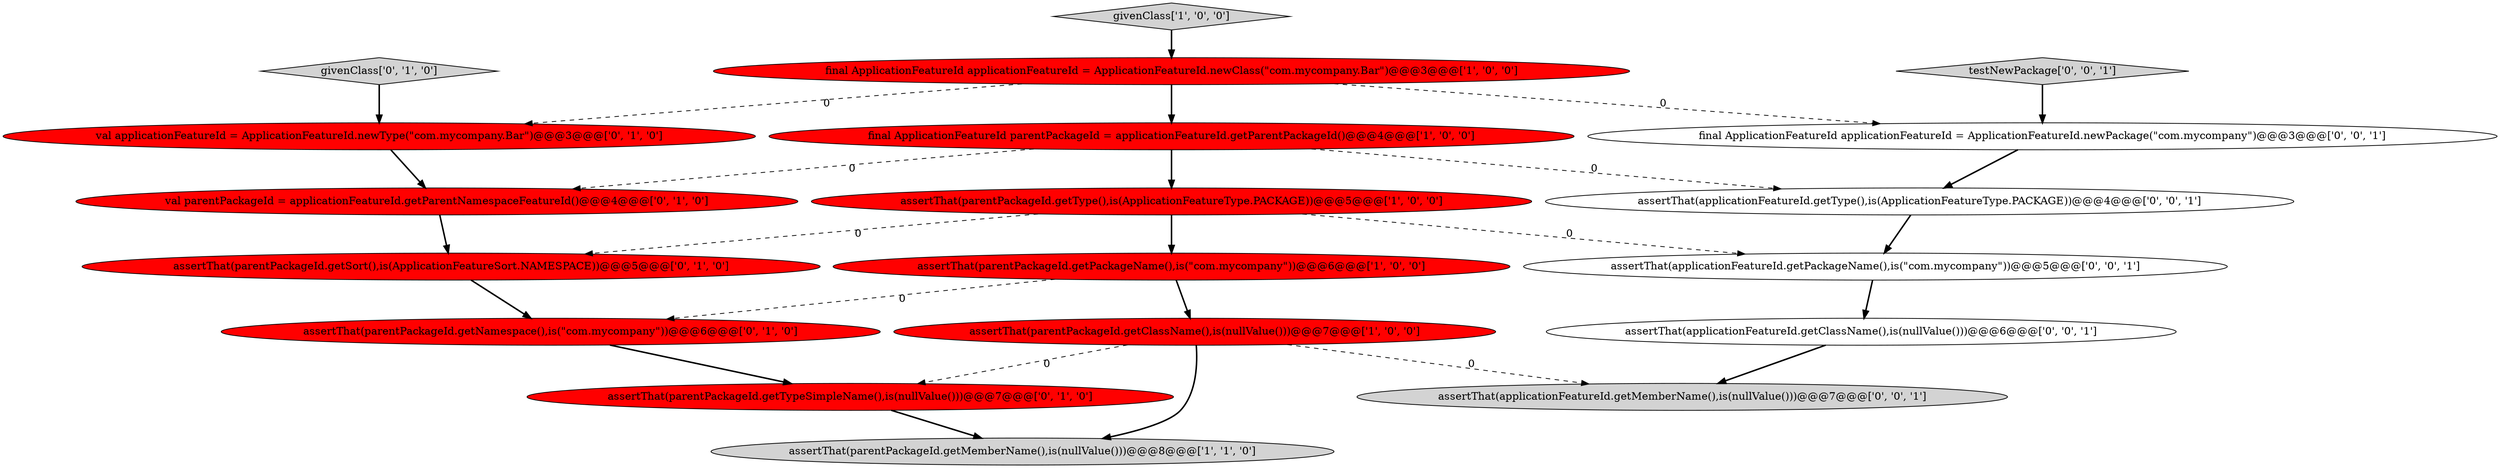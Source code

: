 digraph {
18 [style = filled, label = "final ApplicationFeatureId applicationFeatureId = ApplicationFeatureId.newPackage(\"com.mycompany\")@@@3@@@['0', '0', '1']", fillcolor = white, shape = ellipse image = "AAA0AAABBB3BBB"];
0 [style = filled, label = "final ApplicationFeatureId applicationFeatureId = ApplicationFeatureId.newClass(\"com.mycompany.Bar\")@@@3@@@['1', '0', '0']", fillcolor = red, shape = ellipse image = "AAA1AAABBB1BBB"];
3 [style = filled, label = "assertThat(parentPackageId.getMemberName(),is(nullValue()))@@@8@@@['1', '1', '0']", fillcolor = lightgray, shape = ellipse image = "AAA0AAABBB1BBB"];
8 [style = filled, label = "assertThat(parentPackageId.getSort(),is(ApplicationFeatureSort.NAMESPACE))@@@5@@@['0', '1', '0']", fillcolor = red, shape = ellipse image = "AAA1AAABBB2BBB"];
7 [style = filled, label = "val parentPackageId = applicationFeatureId.getParentNamespaceFeatureId()@@@4@@@['0', '1', '0']", fillcolor = red, shape = ellipse image = "AAA1AAABBB2BBB"];
13 [style = filled, label = "assertThat(applicationFeatureId.getPackageName(),is(\"com.mycompany\"))@@@5@@@['0', '0', '1']", fillcolor = white, shape = ellipse image = "AAA0AAABBB3BBB"];
14 [style = filled, label = "testNewPackage['0', '0', '1']", fillcolor = lightgray, shape = diamond image = "AAA0AAABBB3BBB"];
4 [style = filled, label = "assertThat(parentPackageId.getType(),is(ApplicationFeatureType.PACKAGE))@@@5@@@['1', '0', '0']", fillcolor = red, shape = ellipse image = "AAA1AAABBB1BBB"];
2 [style = filled, label = "assertThat(parentPackageId.getClassName(),is(nullValue()))@@@7@@@['1', '0', '0']", fillcolor = red, shape = ellipse image = "AAA1AAABBB1BBB"];
5 [style = filled, label = "assertThat(parentPackageId.getPackageName(),is(\"com.mycompany\"))@@@6@@@['1', '0', '0']", fillcolor = red, shape = ellipse image = "AAA1AAABBB1BBB"];
12 [style = filled, label = "assertThat(parentPackageId.getTypeSimpleName(),is(nullValue()))@@@7@@@['0', '1', '0']", fillcolor = red, shape = ellipse image = "AAA1AAABBB2BBB"];
15 [style = filled, label = "assertThat(applicationFeatureId.getMemberName(),is(nullValue()))@@@7@@@['0', '0', '1']", fillcolor = lightgray, shape = ellipse image = "AAA0AAABBB3BBB"];
9 [style = filled, label = "assertThat(parentPackageId.getNamespace(),is(\"com.mycompany\"))@@@6@@@['0', '1', '0']", fillcolor = red, shape = ellipse image = "AAA1AAABBB2BBB"];
17 [style = filled, label = "assertThat(applicationFeatureId.getClassName(),is(nullValue()))@@@6@@@['0', '0', '1']", fillcolor = white, shape = ellipse image = "AAA0AAABBB3BBB"];
16 [style = filled, label = "assertThat(applicationFeatureId.getType(),is(ApplicationFeatureType.PACKAGE))@@@4@@@['0', '0', '1']", fillcolor = white, shape = ellipse image = "AAA0AAABBB3BBB"];
11 [style = filled, label = "givenClass['0', '1', '0']", fillcolor = lightgray, shape = diamond image = "AAA0AAABBB2BBB"];
6 [style = filled, label = "givenClass['1', '0', '0']", fillcolor = lightgray, shape = diamond image = "AAA0AAABBB1BBB"];
1 [style = filled, label = "final ApplicationFeatureId parentPackageId = applicationFeatureId.getParentPackageId()@@@4@@@['1', '0', '0']", fillcolor = red, shape = ellipse image = "AAA1AAABBB1BBB"];
10 [style = filled, label = "val applicationFeatureId = ApplicationFeatureId.newType(\"com.mycompany.Bar\")@@@3@@@['0', '1', '0']", fillcolor = red, shape = ellipse image = "AAA1AAABBB2BBB"];
1->4 [style = bold, label=""];
16->13 [style = bold, label=""];
2->3 [style = bold, label=""];
5->9 [style = dashed, label="0"];
6->0 [style = bold, label=""];
7->8 [style = bold, label=""];
10->7 [style = bold, label=""];
0->10 [style = dashed, label="0"];
2->15 [style = dashed, label="0"];
2->12 [style = dashed, label="0"];
13->17 [style = bold, label=""];
5->2 [style = bold, label=""];
11->10 [style = bold, label=""];
1->16 [style = dashed, label="0"];
0->1 [style = bold, label=""];
4->8 [style = dashed, label="0"];
17->15 [style = bold, label=""];
8->9 [style = bold, label=""];
0->18 [style = dashed, label="0"];
14->18 [style = bold, label=""];
12->3 [style = bold, label=""];
9->12 [style = bold, label=""];
1->7 [style = dashed, label="0"];
4->13 [style = dashed, label="0"];
4->5 [style = bold, label=""];
18->16 [style = bold, label=""];
}
